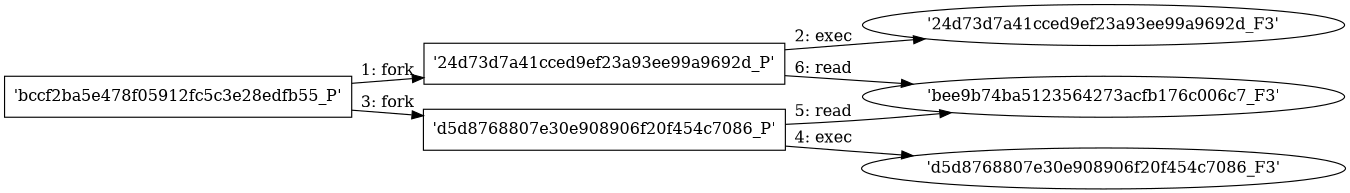 digraph "D:\Learning\Paper\apt\基于CTI的攻击预警\Dataset\攻击图\ASGfromALLCTI\Microsoft’s Free Security Tools – Microsoft Security Compliance Manager Tool (SCM).dot" {
rankdir="LR"
size="9"
fixedsize="false"
splines="true"
nodesep=0.3
ranksep=0
fontsize=10
overlap="scalexy"
engine= "neato"
	"'bccf2ba5e478f05912fc5c3e28edfb55_P'" [node_type=Process shape=box]
	"'24d73d7a41cced9ef23a93ee99a9692d_P'" [node_type=Process shape=box]
	"'bccf2ba5e478f05912fc5c3e28edfb55_P'" -> "'24d73d7a41cced9ef23a93ee99a9692d_P'" [label="1: fork"]
	"'24d73d7a41cced9ef23a93ee99a9692d_P'" [node_type=Process shape=box]
	"'24d73d7a41cced9ef23a93ee99a9692d_F3'" [node_type=File shape=ellipse]
	"'24d73d7a41cced9ef23a93ee99a9692d_P'" -> "'24d73d7a41cced9ef23a93ee99a9692d_F3'" [label="2: exec"]
	"'bccf2ba5e478f05912fc5c3e28edfb55_P'" [node_type=Process shape=box]
	"'d5d8768807e30e908906f20f454c7086_P'" [node_type=Process shape=box]
	"'bccf2ba5e478f05912fc5c3e28edfb55_P'" -> "'d5d8768807e30e908906f20f454c7086_P'" [label="3: fork"]
	"'d5d8768807e30e908906f20f454c7086_P'" [node_type=Process shape=box]
	"'d5d8768807e30e908906f20f454c7086_F3'" [node_type=File shape=ellipse]
	"'d5d8768807e30e908906f20f454c7086_P'" -> "'d5d8768807e30e908906f20f454c7086_F3'" [label="4: exec"]
	"'bee9b74ba5123564273acfb176c006c7_F3'" [node_type=file shape=ellipse]
	"'d5d8768807e30e908906f20f454c7086_P'" [node_type=Process shape=box]
	"'d5d8768807e30e908906f20f454c7086_P'" -> "'bee9b74ba5123564273acfb176c006c7_F3'" [label="5: read"]
	"'bee9b74ba5123564273acfb176c006c7_F3'" [node_type=file shape=ellipse]
	"'24d73d7a41cced9ef23a93ee99a9692d_P'" [node_type=Process shape=box]
	"'24d73d7a41cced9ef23a93ee99a9692d_P'" -> "'bee9b74ba5123564273acfb176c006c7_F3'" [label="6: read"]
}
